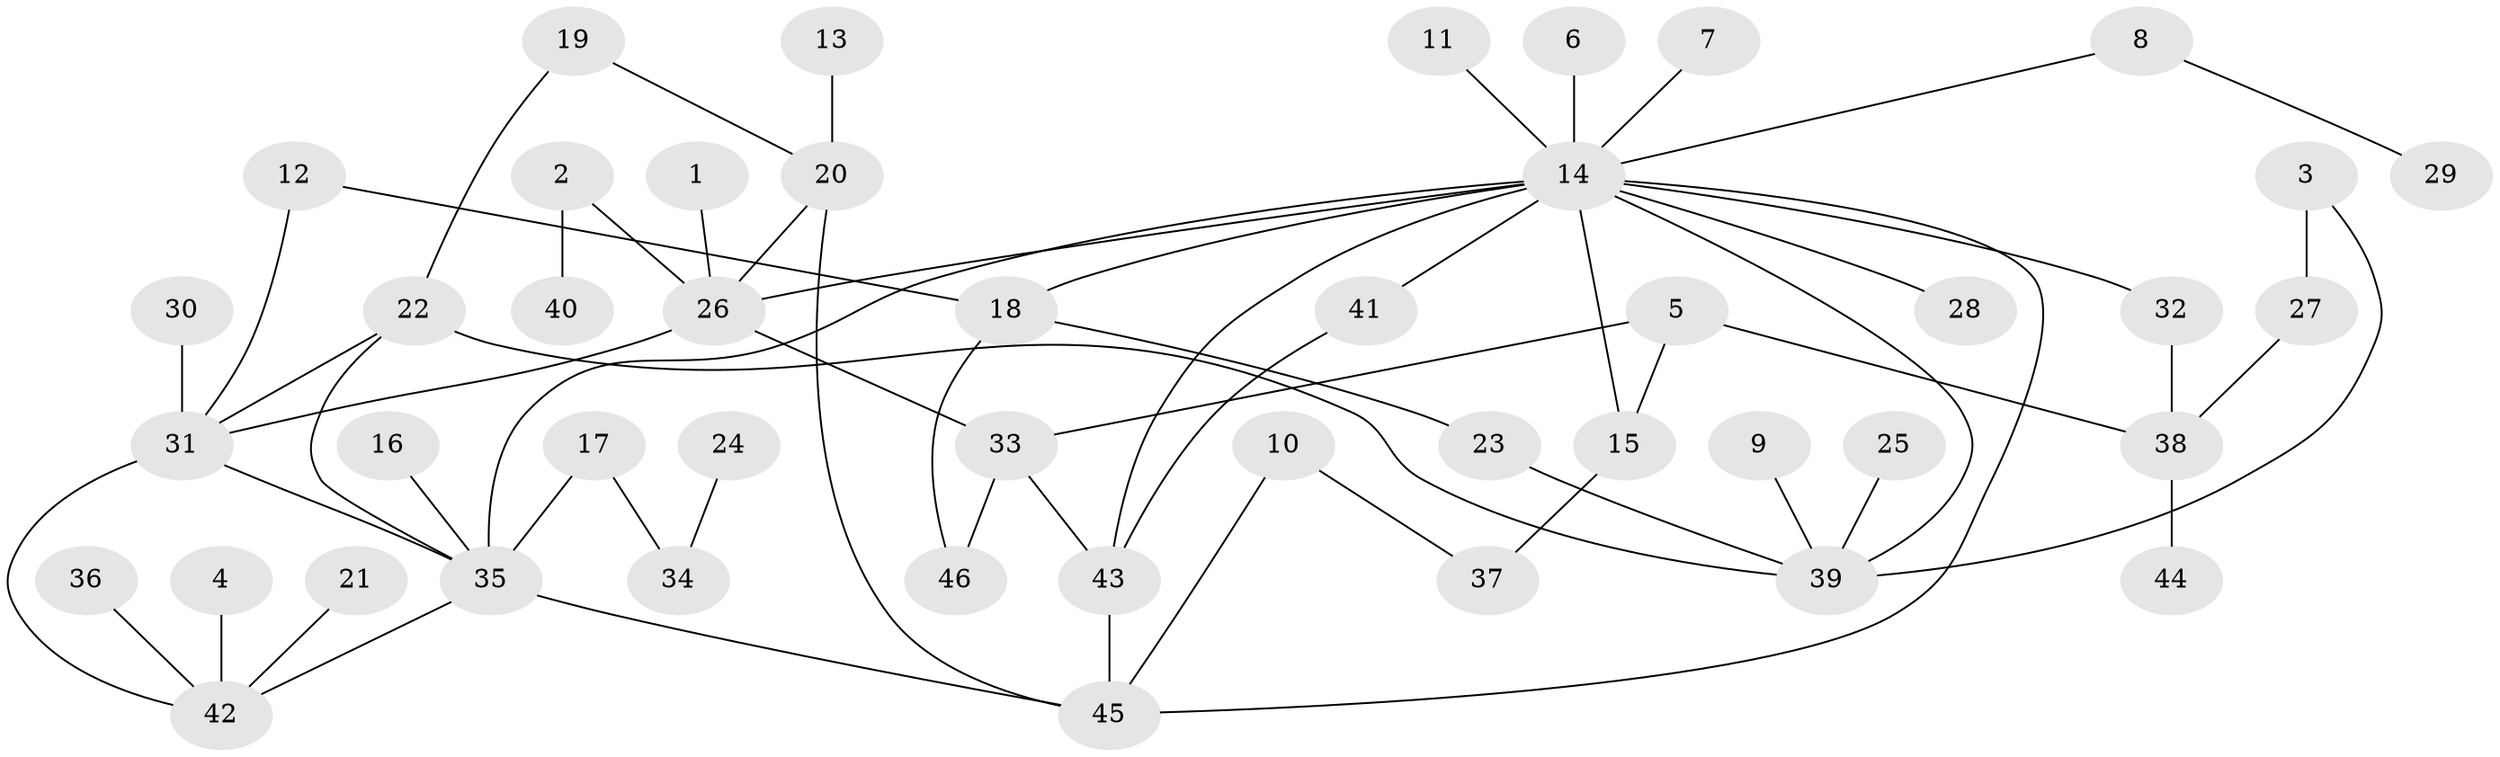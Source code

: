// original degree distribution, {3: 0.14130434782608695, 17: 0.010869565217391304, 9: 0.010869565217391304, 8: 0.03260869565217391, 1: 0.4782608695652174, 4: 0.03260869565217391, 5: 0.043478260869565216, 2: 0.22826086956521738, 7: 0.010869565217391304, 6: 0.010869565217391304}
// Generated by graph-tools (version 1.1) at 2025/01/03/09/25 03:01:44]
// undirected, 46 vertices, 62 edges
graph export_dot {
graph [start="1"]
  node [color=gray90,style=filled];
  1;
  2;
  3;
  4;
  5;
  6;
  7;
  8;
  9;
  10;
  11;
  12;
  13;
  14;
  15;
  16;
  17;
  18;
  19;
  20;
  21;
  22;
  23;
  24;
  25;
  26;
  27;
  28;
  29;
  30;
  31;
  32;
  33;
  34;
  35;
  36;
  37;
  38;
  39;
  40;
  41;
  42;
  43;
  44;
  45;
  46;
  1 -- 26 [weight=1.0];
  2 -- 26 [weight=1.0];
  2 -- 40 [weight=1.0];
  3 -- 27 [weight=1.0];
  3 -- 39 [weight=1.0];
  4 -- 42 [weight=1.0];
  5 -- 15 [weight=1.0];
  5 -- 33 [weight=1.0];
  5 -- 38 [weight=1.0];
  6 -- 14 [weight=1.0];
  7 -- 14 [weight=1.0];
  8 -- 14 [weight=1.0];
  8 -- 29 [weight=1.0];
  9 -- 39 [weight=1.0];
  10 -- 37 [weight=1.0];
  10 -- 45 [weight=1.0];
  11 -- 14 [weight=1.0];
  12 -- 18 [weight=1.0];
  12 -- 31 [weight=1.0];
  13 -- 20 [weight=1.0];
  14 -- 15 [weight=1.0];
  14 -- 18 [weight=1.0];
  14 -- 26 [weight=1.0];
  14 -- 28 [weight=1.0];
  14 -- 32 [weight=1.0];
  14 -- 35 [weight=1.0];
  14 -- 39 [weight=1.0];
  14 -- 41 [weight=1.0];
  14 -- 43 [weight=1.0];
  14 -- 45 [weight=1.0];
  15 -- 37 [weight=1.0];
  16 -- 35 [weight=1.0];
  17 -- 34 [weight=1.0];
  17 -- 35 [weight=1.0];
  18 -- 23 [weight=1.0];
  18 -- 46 [weight=1.0];
  19 -- 20 [weight=1.0];
  19 -- 22 [weight=1.0];
  20 -- 26 [weight=1.0];
  20 -- 45 [weight=1.0];
  21 -- 42 [weight=1.0];
  22 -- 31 [weight=1.0];
  22 -- 35 [weight=1.0];
  22 -- 39 [weight=1.0];
  23 -- 39 [weight=1.0];
  24 -- 34 [weight=1.0];
  25 -- 39 [weight=1.0];
  26 -- 31 [weight=1.0];
  26 -- 33 [weight=1.0];
  27 -- 38 [weight=1.0];
  30 -- 31 [weight=1.0];
  31 -- 35 [weight=1.0];
  31 -- 42 [weight=1.0];
  32 -- 38 [weight=1.0];
  33 -- 43 [weight=1.0];
  33 -- 46 [weight=1.0];
  35 -- 42 [weight=1.0];
  35 -- 45 [weight=1.0];
  36 -- 42 [weight=1.0];
  38 -- 44 [weight=1.0];
  41 -- 43 [weight=1.0];
  43 -- 45 [weight=1.0];
}
